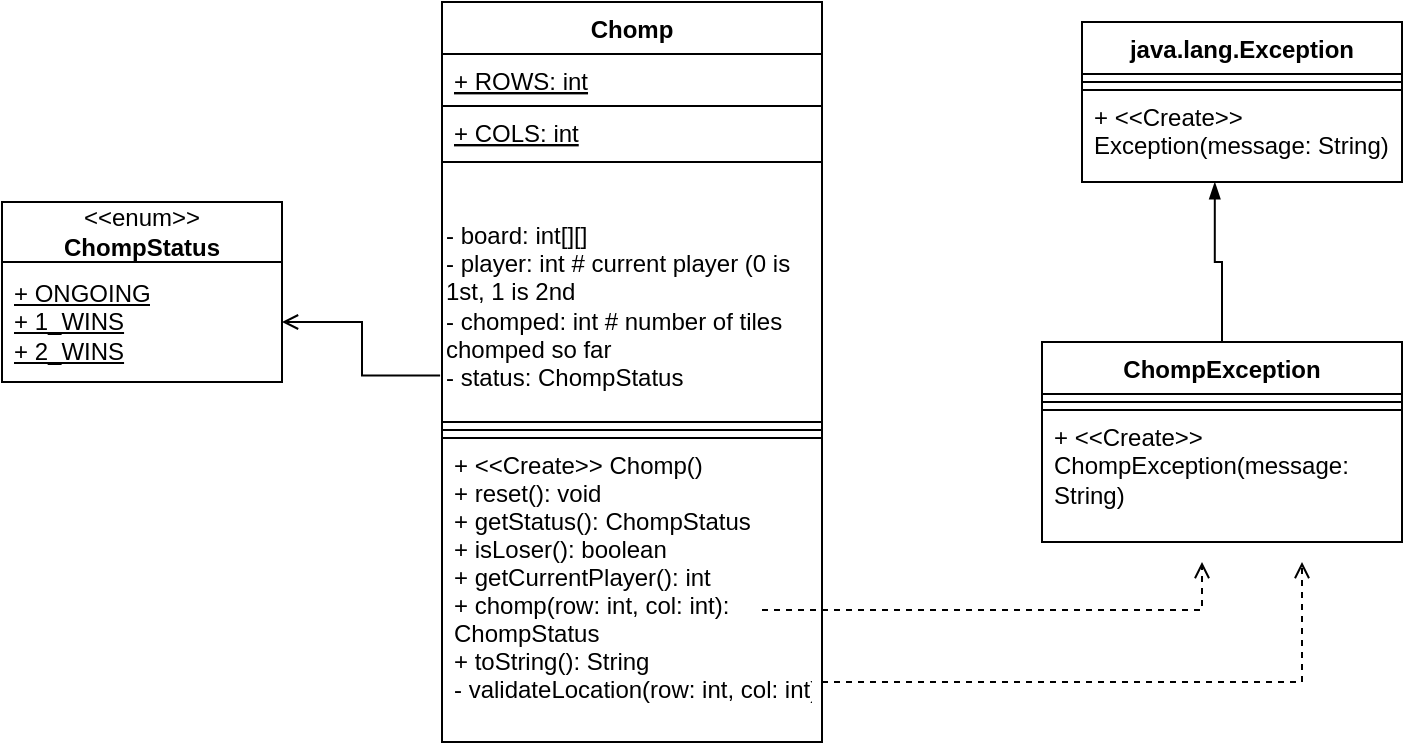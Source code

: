<mxfile version="24.4.0" type="device">
  <diagram id="C5RBs43oDa-KdzZeNtuy" name="Page-1">
    <mxGraphModel dx="1754" dy="856" grid="1" gridSize="10" guides="1" tooltips="1" connect="1" arrows="1" fold="1" page="1" pageScale="1" pageWidth="827" pageHeight="1169" math="0" shadow="0">
      <root>
        <mxCell id="WIyWlLk6GJQsqaUBKTNV-0" />
        <mxCell id="WIyWlLk6GJQsqaUBKTNV-1" parent="WIyWlLk6GJQsqaUBKTNV-0" />
        <mxCell id="zkfFHV4jXpPFQw0GAbJ--0" value="Chomp" style="swimlane;fontStyle=1;align=center;verticalAlign=top;childLayout=stackLayout;horizontal=1;startSize=26;horizontalStack=0;resizeParent=1;resizeLast=0;collapsible=1;marginBottom=0;rounded=0;shadow=0;strokeWidth=1;strokeColor=#000000;" parent="WIyWlLk6GJQsqaUBKTNV-1" vertex="1">
          <mxGeometry x="280" y="110" width="190" height="370" as="geometry">
            <mxRectangle x="230" y="140" width="160" height="26" as="alternateBounds" />
          </mxGeometry>
        </mxCell>
        <mxCell id="zkfFHV4jXpPFQw0GAbJ--1" value="+ ROWS: int" style="text;align=left;verticalAlign=top;spacingLeft=4;spacingRight=4;overflow=hidden;rotatable=0;points=[[0,0.5],[1,0.5]];portConstraint=eastwest;fontStyle=4;strokeColor=#000000;" parent="zkfFHV4jXpPFQw0GAbJ--0" vertex="1">
          <mxGeometry y="26" width="190" height="26" as="geometry" />
        </mxCell>
        <mxCell id="zkfFHV4jXpPFQw0GAbJ--3" value="+ COLS: int&#xa;&#xa;" style="text;align=left;verticalAlign=top;spacingLeft=4;spacingRight=4;overflow=hidden;rotatable=0;points=[[0,0.5],[1,0.5]];portConstraint=eastwest;rounded=0;shadow=0;html=0;fontStyle=4;strokeColor=#000000;" parent="zkfFHV4jXpPFQw0GAbJ--0" vertex="1">
          <mxGeometry y="52" width="190" height="28" as="geometry" />
        </mxCell>
        <mxCell id="YbzG9tbjkTCewtfZY2ao-0" value="&lt;div align=&quot;left&quot;&gt;&lt;br&gt;&lt;/div&gt;&lt;div&gt;- board: int[][]&lt;/div&gt;&lt;div&gt;- player: int # current player (0 is 1st, 1 is 2nd&lt;/div&gt;&lt;div&gt;- chomped: int # number of tiles chomped so far&lt;/div&gt;&lt;div&gt;- status: ChompStatus&lt;br&gt;&lt;/div&gt;" style="text;strokeColor=#000000;align=left;fillColor=none;html=1;verticalAlign=middle;whiteSpace=wrap;rounded=0;" vertex="1" parent="zkfFHV4jXpPFQw0GAbJ--0">
          <mxGeometry y="80" width="190" height="130" as="geometry" />
        </mxCell>
        <mxCell id="zkfFHV4jXpPFQw0GAbJ--4" value="" style="line;html=1;strokeWidth=1;align=left;verticalAlign=middle;spacingTop=-1;spacingLeft=3;spacingRight=3;rotatable=0;labelPosition=right;points=[];portConstraint=eastwest;strokeColor=#000000;" parent="zkfFHV4jXpPFQw0GAbJ--0" vertex="1">
          <mxGeometry y="210" width="190" height="8" as="geometry" />
        </mxCell>
        <mxCell id="zkfFHV4jXpPFQw0GAbJ--5" value="+ &lt;&lt;Create&gt;&gt; Chomp()&#xa;+ reset(): void&#xa;+ getStatus(): ChompStatus&#xa;+ isLoser(): boolean&#xa;+ getCurrentPlayer(): int&#xa;+ chomp(row: int, col: int): &#xa;ChompStatus&#xa;+ toString(): String&#xa;- validateLocation(row: int, col: int): void&#xa;&#xa;" style="text;align=left;verticalAlign=top;spacingLeft=4;spacingRight=4;overflow=hidden;rotatable=0;points=[[0,0.5],[1,0.5]];portConstraint=eastwest;strokeColor=#000000;" parent="zkfFHV4jXpPFQw0GAbJ--0" vertex="1">
          <mxGeometry y="218" width="190" height="152" as="geometry" />
        </mxCell>
        <mxCell id="YbzG9tbjkTCewtfZY2ao-1" value="&amp;lt;&amp;lt;enum&amp;gt;&amp;gt;&lt;br&gt;&lt;div&gt;&lt;b&gt;ChompStatus&lt;/b&gt;&lt;/div&gt;" style="swimlane;fontStyle=0;childLayout=stackLayout;horizontal=1;startSize=30;horizontalStack=0;resizeParent=1;resizeParentMax=0;resizeLast=0;collapsible=1;marginBottom=0;whiteSpace=wrap;html=1;strokeColor=#000000;" vertex="1" parent="WIyWlLk6GJQsqaUBKTNV-1">
          <mxGeometry x="60" y="210" width="140" height="90" as="geometry" />
        </mxCell>
        <mxCell id="YbzG9tbjkTCewtfZY2ao-2" value="&lt;div&gt;&lt;u&gt;+ ONGOING&lt;/u&gt;&lt;/div&gt;&lt;div&gt;&lt;u&gt;+ 1_WINS&lt;/u&gt;&lt;/div&gt;&lt;div&gt;&lt;u&gt;+ 2_WINS&lt;br&gt;&lt;/u&gt;&lt;/div&gt;" style="text;strokeColor=#000000;fillColor=none;align=left;verticalAlign=middle;spacingLeft=4;spacingRight=4;overflow=hidden;points=[[0,0.5],[1,0.5]];portConstraint=eastwest;rotatable=0;whiteSpace=wrap;html=1;" vertex="1" parent="YbzG9tbjkTCewtfZY2ao-1">
          <mxGeometry y="30" width="140" height="60" as="geometry" />
        </mxCell>
        <mxCell id="YbzG9tbjkTCewtfZY2ao-5" value="" style="edgeStyle=orthogonalEdgeStyle;rounded=0;orthogonalLoop=1;jettySize=auto;html=1;exitX=-0.005;exitY=0.821;exitDx=0;exitDy=0;exitPerimeter=0;endArrow=open;endFill=0;strokeColor=#000000;" edge="1" parent="WIyWlLk6GJQsqaUBKTNV-1" source="YbzG9tbjkTCewtfZY2ao-0" target="YbzG9tbjkTCewtfZY2ao-2">
          <mxGeometry relative="1" as="geometry" />
        </mxCell>
        <mxCell id="YbzG9tbjkTCewtfZY2ao-10" value="ChompException" style="swimlane;fontStyle=1;align=center;verticalAlign=top;childLayout=stackLayout;horizontal=1;startSize=26;horizontalStack=0;resizeParent=1;resizeParentMax=0;resizeLast=0;collapsible=1;marginBottom=0;whiteSpace=wrap;html=1;strokeColor=#000000;" vertex="1" parent="WIyWlLk6GJQsqaUBKTNV-1">
          <mxGeometry x="580" y="280" width="180" height="100" as="geometry" />
        </mxCell>
        <mxCell id="YbzG9tbjkTCewtfZY2ao-12" value="" style="line;strokeWidth=1;fillColor=none;align=left;verticalAlign=middle;spacingTop=-1;spacingLeft=3;spacingRight=3;rotatable=0;labelPosition=right;points=[];portConstraint=eastwest;strokeColor=#000000;" vertex="1" parent="YbzG9tbjkTCewtfZY2ao-10">
          <mxGeometry y="26" width="180" height="8" as="geometry" />
        </mxCell>
        <mxCell id="YbzG9tbjkTCewtfZY2ao-13" value="+ &amp;lt;&amp;lt;Create&amp;gt;&amp;gt; ChompException(message: String)" style="text;strokeColor=#000000;fillColor=none;align=left;verticalAlign=top;spacingLeft=4;spacingRight=4;overflow=hidden;rotatable=0;points=[[0,0.5],[1,0.5]];portConstraint=eastwest;whiteSpace=wrap;html=1;" vertex="1" parent="YbzG9tbjkTCewtfZY2ao-10">
          <mxGeometry y="34" width="180" height="66" as="geometry" />
        </mxCell>
        <mxCell id="YbzG9tbjkTCewtfZY2ao-15" value="java.lang.Exception" style="swimlane;fontStyle=1;align=center;verticalAlign=top;childLayout=stackLayout;horizontal=1;startSize=26;horizontalStack=0;resizeParent=1;resizeParentMax=0;resizeLast=0;collapsible=1;marginBottom=0;whiteSpace=wrap;html=1;strokeColor=#000000;" vertex="1" parent="WIyWlLk6GJQsqaUBKTNV-1">
          <mxGeometry x="600" y="120" width="160" height="80" as="geometry">
            <mxRectangle x="550" y="120" width="140" height="30" as="alternateBounds" />
          </mxGeometry>
        </mxCell>
        <mxCell id="YbzG9tbjkTCewtfZY2ao-17" value="" style="line;strokeWidth=1;fillColor=none;align=left;verticalAlign=middle;spacingTop=-1;spacingLeft=3;spacingRight=3;rotatable=0;labelPosition=right;points=[];portConstraint=eastwest;strokeColor=#000000;" vertex="1" parent="YbzG9tbjkTCewtfZY2ao-15">
          <mxGeometry y="26" width="160" height="8" as="geometry" />
        </mxCell>
        <mxCell id="YbzG9tbjkTCewtfZY2ao-18" value="+ &amp;lt;&amp;lt;Create&amp;gt;&amp;gt; Exception(message: String)" style="text;strokeColor=#000000;fillColor=none;align=left;verticalAlign=top;spacingLeft=4;spacingRight=4;overflow=hidden;rotatable=0;points=[[0,0.5],[1,0.5]];portConstraint=eastwest;whiteSpace=wrap;html=1;" vertex="1" parent="YbzG9tbjkTCewtfZY2ao-15">
          <mxGeometry y="34" width="160" height="46" as="geometry" />
        </mxCell>
        <mxCell id="YbzG9tbjkTCewtfZY2ao-21" style="edgeStyle=orthogonalEdgeStyle;rounded=0;orthogonalLoop=1;jettySize=auto;html=1;entryX=0.415;entryY=1.004;entryDx=0;entryDy=0;entryPerimeter=0;endArrow=blockThin;endFill=1;strokeColor=#000000;" edge="1" parent="WIyWlLk6GJQsqaUBKTNV-1" source="YbzG9tbjkTCewtfZY2ao-10" target="YbzG9tbjkTCewtfZY2ao-18">
          <mxGeometry relative="1" as="geometry" />
        </mxCell>
        <mxCell id="YbzG9tbjkTCewtfZY2ao-23" value="" style="endArrow=open;html=1;rounded=0;dashed=1;endFill=0;strokeColor=#000000;" edge="1" parent="WIyWlLk6GJQsqaUBKTNV-1">
          <mxGeometry width="50" height="50" relative="1" as="geometry">
            <mxPoint x="440" y="414" as="sourcePoint" />
            <mxPoint x="660" y="390" as="targetPoint" />
            <Array as="points">
              <mxPoint x="490" y="414" />
              <mxPoint x="660" y="414" />
            </Array>
          </mxGeometry>
        </mxCell>
        <mxCell id="YbzG9tbjkTCewtfZY2ao-24" value="" style="endArrow=open;html=1;rounded=0;endFill=0;dashed=1;strokeColor=#000000;" edge="1" parent="WIyWlLk6GJQsqaUBKTNV-1">
          <mxGeometry width="50" height="50" relative="1" as="geometry">
            <mxPoint x="470" y="450" as="sourcePoint" />
            <mxPoint x="710" y="390" as="targetPoint" />
            <Array as="points">
              <mxPoint x="710" y="450" />
            </Array>
          </mxGeometry>
        </mxCell>
      </root>
    </mxGraphModel>
  </diagram>
</mxfile>
